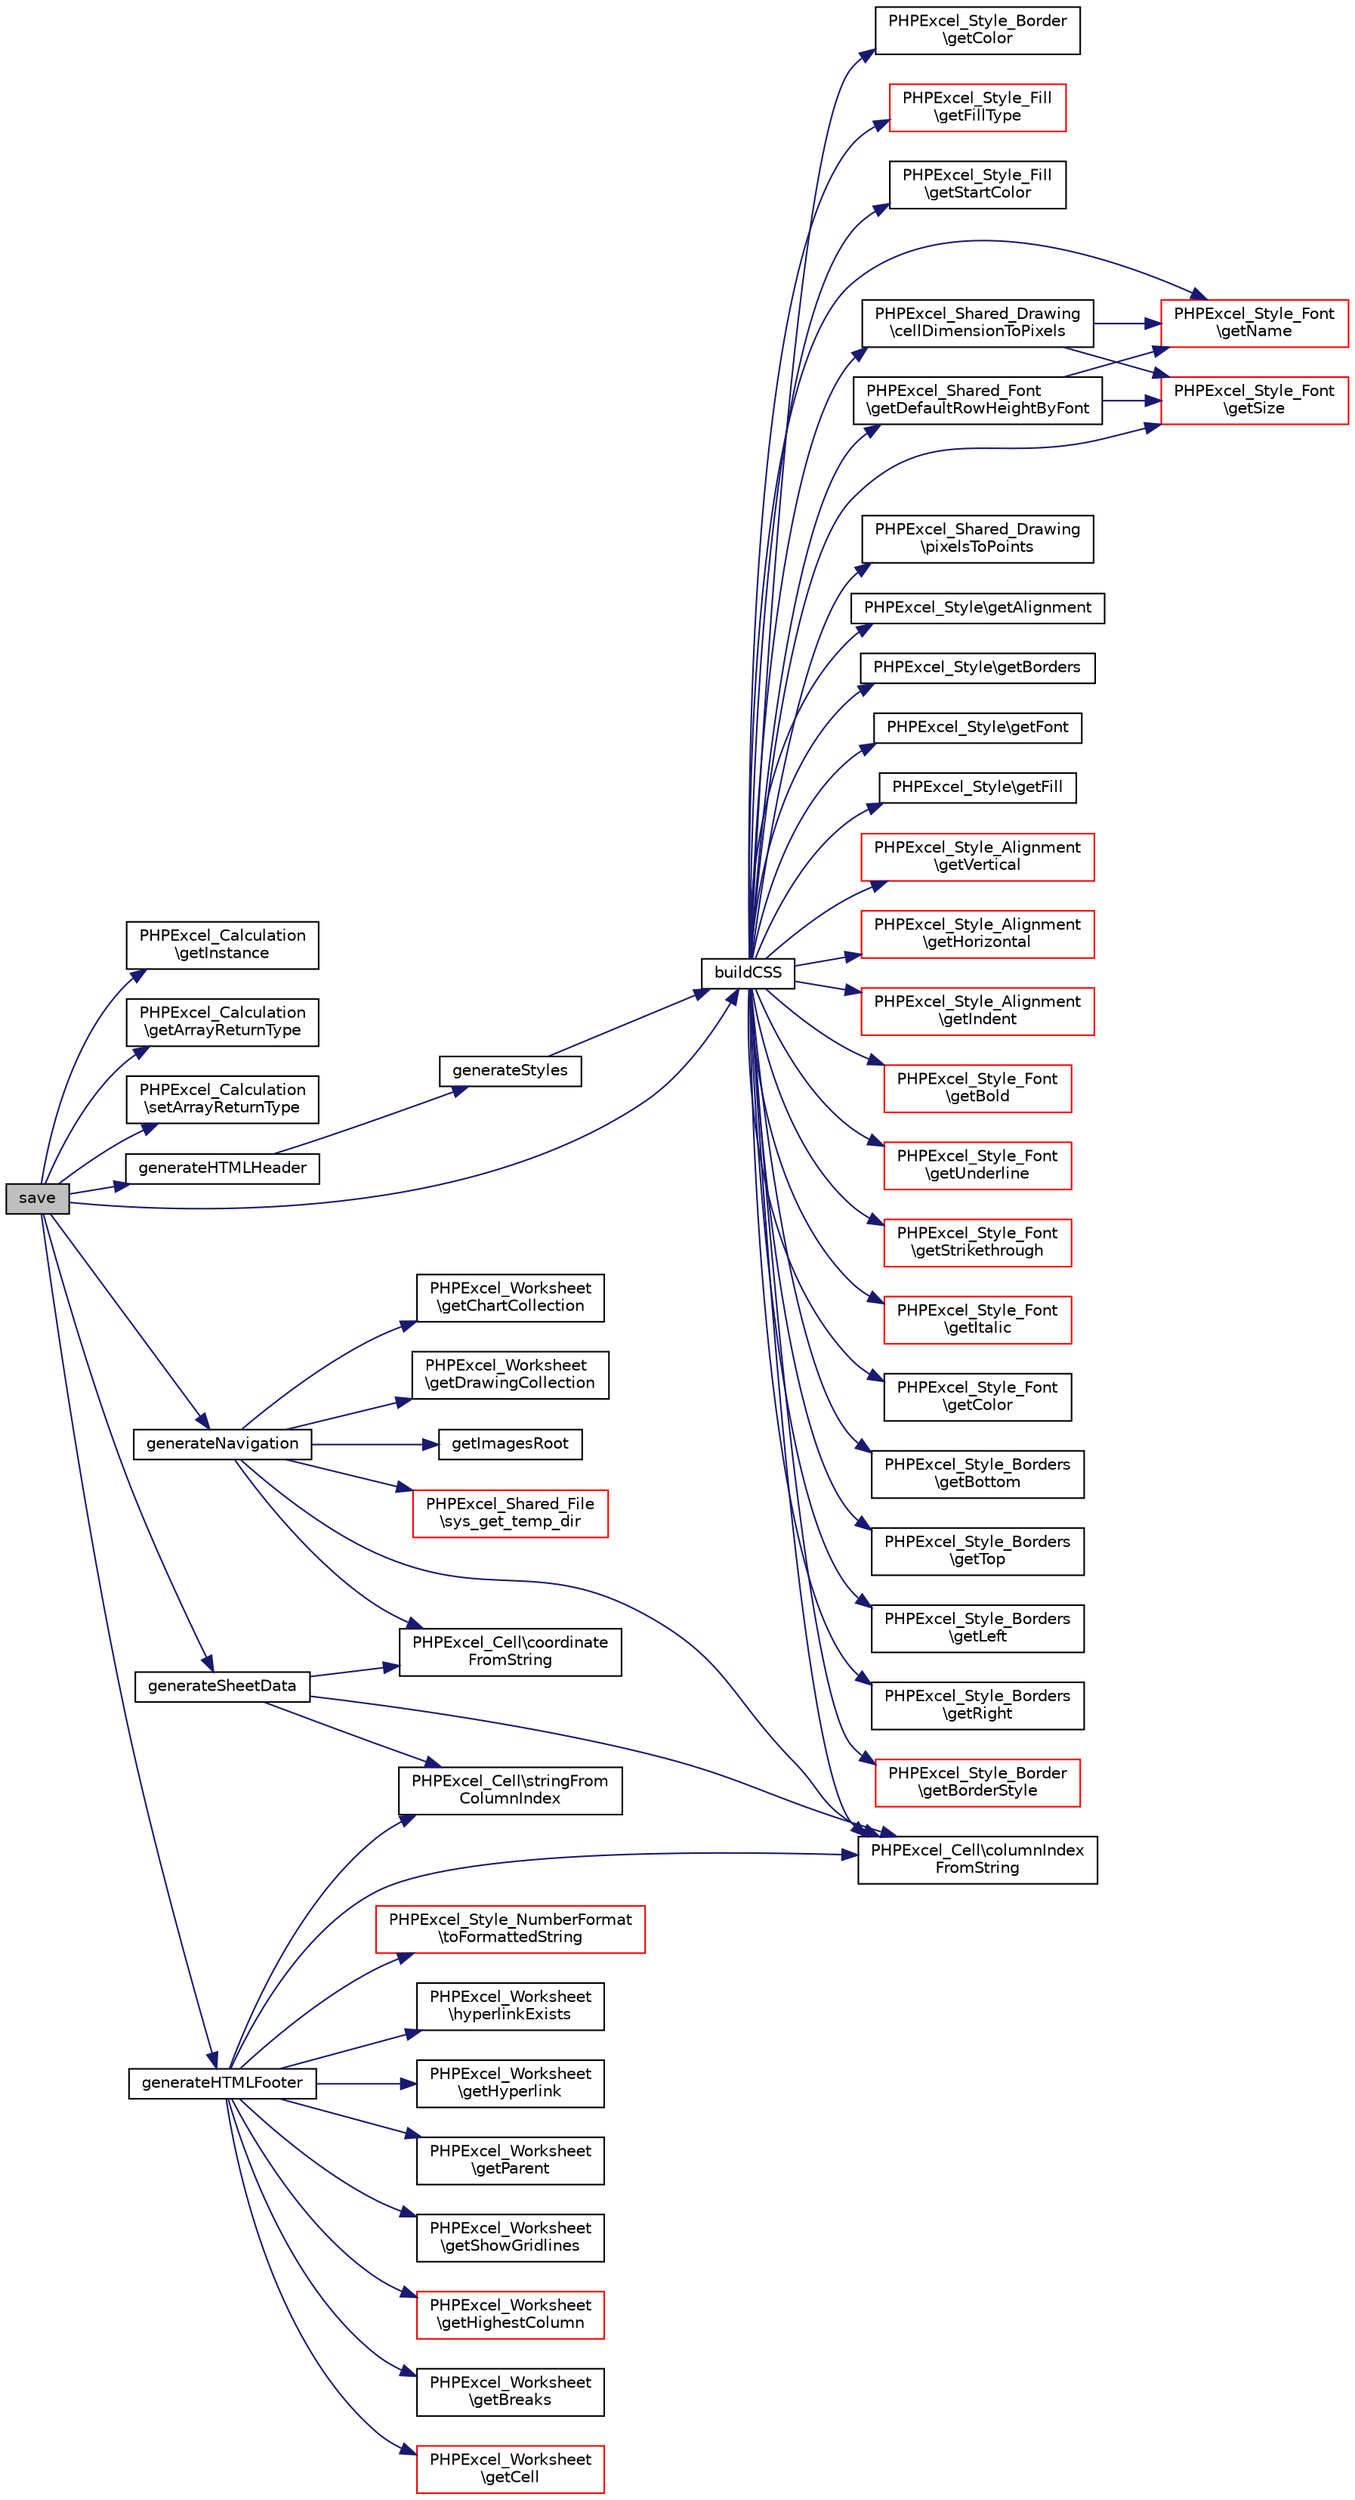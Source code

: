 digraph "save"
{
  edge [fontname="Helvetica",fontsize="10",labelfontname="Helvetica",labelfontsize="10"];
  node [fontname="Helvetica",fontsize="10",shape=record];
  rankdir="LR";
  Node181 [label="save",height=0.2,width=0.4,color="black", fillcolor="grey75", style="filled", fontcolor="black"];
  Node181 -> Node182 [color="midnightblue",fontsize="10",style="solid",fontname="Helvetica"];
  Node182 [label="PHPExcel_Calculation\l\\getInstance",height=0.2,width=0.4,color="black", fillcolor="white", style="filled",URL="$class_p_h_p_excel___calculation.html#a8bfbadeff4d146fadfef867cd1f5526d"];
  Node181 -> Node183 [color="midnightblue",fontsize="10",style="solid",fontname="Helvetica"];
  Node183 [label="PHPExcel_Calculation\l\\getArrayReturnType",height=0.2,width=0.4,color="black", fillcolor="white", style="filled",URL="$class_p_h_p_excel___calculation.html#a7da5ac6c3e8ce1a9cd9e9d358edab0da"];
  Node181 -> Node184 [color="midnightblue",fontsize="10",style="solid",fontname="Helvetica"];
  Node184 [label="PHPExcel_Calculation\l\\setArrayReturnType",height=0.2,width=0.4,color="black", fillcolor="white", style="filled",URL="$class_p_h_p_excel___calculation.html#abb388070bc402b8fb947320520dc774c"];
  Node181 -> Node185 [color="midnightblue",fontsize="10",style="solid",fontname="Helvetica"];
  Node185 [label="buildCSS",height=0.2,width=0.4,color="black", fillcolor="white", style="filled",URL="$class_p_h_p_excel___writer___h_t_m_l.html#a3f8fdb7ac7b7089f7b8ca365afbba79f"];
  Node185 -> Node186 [color="midnightblue",fontsize="10",style="solid",fontname="Helvetica"];
  Node186 [label="PHPExcel_Cell\\columnIndex\lFromString",height=0.2,width=0.4,color="black", fillcolor="white", style="filled",URL="$class_p_h_p_excel___cell.html#a492724422ceefe1d16ed2a8997a0a489"];
  Node185 -> Node187 [color="midnightblue",fontsize="10",style="solid",fontname="Helvetica"];
  Node187 [label="PHPExcel_Shared_Drawing\l\\cellDimensionToPixels",height=0.2,width=0.4,color="black", fillcolor="white", style="filled",URL="$class_p_h_p_excel___shared___drawing.html#ad277ad1275f65facccdb5786d244519f"];
  Node187 -> Node188 [color="midnightblue",fontsize="10",style="solid",fontname="Helvetica"];
  Node188 [label="PHPExcel_Style_Font\l\\getName",height=0.2,width=0.4,color="red", fillcolor="white", style="filled",URL="$class_p_h_p_excel___style___font.html#a3d0963e68bb313b163a73f2803c64600"];
  Node187 -> Node190 [color="midnightblue",fontsize="10",style="solid",fontname="Helvetica"];
  Node190 [label="PHPExcel_Style_Font\l\\getSize",height=0.2,width=0.4,color="red", fillcolor="white", style="filled",URL="$class_p_h_p_excel___style___font.html#a75cce10cdf81be6dc84881c28b3379b7"];
  Node185 -> Node191 [color="midnightblue",fontsize="10",style="solid",fontname="Helvetica"];
  Node191 [label="PHPExcel_Shared_Drawing\l\\pixelsToPoints",height=0.2,width=0.4,color="black", fillcolor="white", style="filled",URL="$class_p_h_p_excel___shared___drawing.html#aba1a5dae5db4c29931213aebd520c79f"];
  Node185 -> Node192 [color="midnightblue",fontsize="10",style="solid",fontname="Helvetica"];
  Node192 [label="PHPExcel_Shared_Font\l\\getDefaultRowHeightByFont",height=0.2,width=0.4,color="black", fillcolor="white", style="filled",URL="$class_p_h_p_excel___shared___font.html#a7fdb715cc4d872ef8b3fd2a633ff4876"];
  Node192 -> Node188 [color="midnightblue",fontsize="10",style="solid",fontname="Helvetica"];
  Node192 -> Node190 [color="midnightblue",fontsize="10",style="solid",fontname="Helvetica"];
  Node185 -> Node193 [color="midnightblue",fontsize="10",style="solid",fontname="Helvetica"];
  Node193 [label="PHPExcel_Style\\getAlignment",height=0.2,width=0.4,color="black", fillcolor="white", style="filled",URL="$class_p_h_p_excel___style.html#a1fcacc30e51454559b9671bc0463cac9"];
  Node185 -> Node194 [color="midnightblue",fontsize="10",style="solid",fontname="Helvetica"];
  Node194 [label="PHPExcel_Style\\getBorders",height=0.2,width=0.4,color="black", fillcolor="white", style="filled",URL="$class_p_h_p_excel___style.html#a6e352bc82dfb6fa068d43686e827e329"];
  Node185 -> Node195 [color="midnightblue",fontsize="10",style="solid",fontname="Helvetica"];
  Node195 [label="PHPExcel_Style\\getFont",height=0.2,width=0.4,color="black", fillcolor="white", style="filled",URL="$class_p_h_p_excel___style.html#af2469ce4ebc6317428d2bf86fe7f205f"];
  Node185 -> Node196 [color="midnightblue",fontsize="10",style="solid",fontname="Helvetica"];
  Node196 [label="PHPExcel_Style\\getFill",height=0.2,width=0.4,color="black", fillcolor="white", style="filled",URL="$class_p_h_p_excel___style.html#abf22867fc5c2800db66044f70c21105c"];
  Node185 -> Node197 [color="midnightblue",fontsize="10",style="solid",fontname="Helvetica"];
  Node197 [label="PHPExcel_Style_Alignment\l\\getVertical",height=0.2,width=0.4,color="red", fillcolor="white", style="filled",URL="$class_p_h_p_excel___style___alignment.html#af7fdbcec55ff03901749f0d38c8e1680"];
  Node185 -> Node199 [color="midnightblue",fontsize="10",style="solid",fontname="Helvetica"];
  Node199 [label="PHPExcel_Style_Alignment\l\\getHorizontal",height=0.2,width=0.4,color="red", fillcolor="white", style="filled",URL="$class_p_h_p_excel___style___alignment.html#a4f6993457027c2e85be7d4aa9c3c1c7c"];
  Node185 -> Node200 [color="midnightblue",fontsize="10",style="solid",fontname="Helvetica"];
  Node200 [label="PHPExcel_Style_Alignment\l\\getIndent",height=0.2,width=0.4,color="red", fillcolor="white", style="filled",URL="$class_p_h_p_excel___style___alignment.html#a0a09e0110a81470ca7791be5738f353f"];
  Node185 -> Node201 [color="midnightblue",fontsize="10",style="solid",fontname="Helvetica"];
  Node201 [label="PHPExcel_Style_Font\l\\getBold",height=0.2,width=0.4,color="red", fillcolor="white", style="filled",URL="$class_p_h_p_excel___style___font.html#a57537d7ea7b84fffb127c2e596187ba4"];
  Node185 -> Node202 [color="midnightblue",fontsize="10",style="solid",fontname="Helvetica"];
  Node202 [label="PHPExcel_Style_Font\l\\getUnderline",height=0.2,width=0.4,color="red", fillcolor="white", style="filled",URL="$class_p_h_p_excel___style___font.html#a6cd36039ad06b8ef5390c3193aca3858"];
  Node185 -> Node203 [color="midnightblue",fontsize="10",style="solid",fontname="Helvetica"];
  Node203 [label="PHPExcel_Style_Font\l\\getStrikethrough",height=0.2,width=0.4,color="red", fillcolor="white", style="filled",URL="$class_p_h_p_excel___style___font.html#a3a2e793bb81c0626c8b841c02fa1cf31"];
  Node185 -> Node204 [color="midnightblue",fontsize="10",style="solid",fontname="Helvetica"];
  Node204 [label="PHPExcel_Style_Font\l\\getItalic",height=0.2,width=0.4,color="red", fillcolor="white", style="filled",URL="$class_p_h_p_excel___style___font.html#aa8ac8f3e49a635d5d1af80f558ad0d35"];
  Node185 -> Node205 [color="midnightblue",fontsize="10",style="solid",fontname="Helvetica"];
  Node205 [label="PHPExcel_Style_Font\l\\getColor",height=0.2,width=0.4,color="black", fillcolor="white", style="filled",URL="$class_p_h_p_excel___style___font.html#aa8642511e4effd1b9ff80c64ff788cfd"];
  Node185 -> Node188 [color="midnightblue",fontsize="10",style="solid",fontname="Helvetica"];
  Node185 -> Node190 [color="midnightblue",fontsize="10",style="solid",fontname="Helvetica"];
  Node185 -> Node206 [color="midnightblue",fontsize="10",style="solid",fontname="Helvetica"];
  Node206 [label="PHPExcel_Style_Borders\l\\getBottom",height=0.2,width=0.4,color="black", fillcolor="white", style="filled",URL="$class_p_h_p_excel___style___borders.html#aca588c79ee8446ebbcefbbd52258f0eb"];
  Node185 -> Node207 [color="midnightblue",fontsize="10",style="solid",fontname="Helvetica"];
  Node207 [label="PHPExcel_Style_Borders\l\\getTop",height=0.2,width=0.4,color="black", fillcolor="white", style="filled",URL="$class_p_h_p_excel___style___borders.html#ac792c72f58f9f30b7a5904839346d9d6"];
  Node185 -> Node208 [color="midnightblue",fontsize="10",style="solid",fontname="Helvetica"];
  Node208 [label="PHPExcel_Style_Borders\l\\getLeft",height=0.2,width=0.4,color="black", fillcolor="white", style="filled",URL="$class_p_h_p_excel___style___borders.html#ac69f056fdd8d8f682eea8356fa4c77cc"];
  Node185 -> Node209 [color="midnightblue",fontsize="10",style="solid",fontname="Helvetica"];
  Node209 [label="PHPExcel_Style_Borders\l\\getRight",height=0.2,width=0.4,color="black", fillcolor="white", style="filled",URL="$class_p_h_p_excel___style___borders.html#a8a52dd23c077914ed92b81d74bc0a279"];
  Node185 -> Node210 [color="midnightblue",fontsize="10",style="solid",fontname="Helvetica"];
  Node210 [label="PHPExcel_Style_Border\l\\getBorderStyle",height=0.2,width=0.4,color="red", fillcolor="white", style="filled",URL="$class_p_h_p_excel___style___border.html#a008ae4d2152b63cf539a49b341b10361"];
  Node185 -> Node212 [color="midnightblue",fontsize="10",style="solid",fontname="Helvetica"];
  Node212 [label="PHPExcel_Style_Border\l\\getColor",height=0.2,width=0.4,color="black", fillcolor="white", style="filled",URL="$class_p_h_p_excel___style___border.html#aa8642511e4effd1b9ff80c64ff788cfd"];
  Node185 -> Node213 [color="midnightblue",fontsize="10",style="solid",fontname="Helvetica"];
  Node213 [label="PHPExcel_Style_Fill\l\\getFillType",height=0.2,width=0.4,color="red", fillcolor="white", style="filled",URL="$class_p_h_p_excel___style___fill.html#ab569bc8490a93450228f560939838d41"];
  Node185 -> Node215 [color="midnightblue",fontsize="10",style="solid",fontname="Helvetica"];
  Node215 [label="PHPExcel_Style_Fill\l\\getStartColor",height=0.2,width=0.4,color="black", fillcolor="white", style="filled",URL="$class_p_h_p_excel___style___fill.html#afcfd4bab1770ea9047623d60c6f5cc6a"];
  Node181 -> Node216 [color="midnightblue",fontsize="10",style="solid",fontname="Helvetica"];
  Node216 [label="generateHTMLHeader",height=0.2,width=0.4,color="black", fillcolor="white", style="filled",URL="$class_p_h_p_excel___writer___h_t_m_l.html#a4290ffdb5e8165cee74ba333620f56e9"];
  Node216 -> Node217 [color="midnightblue",fontsize="10",style="solid",fontname="Helvetica"];
  Node217 [label="generateStyles",height=0.2,width=0.4,color="black", fillcolor="white", style="filled",URL="$class_p_h_p_excel___writer___h_t_m_l.html#ae6002be0e346a33c8f65d034dc93158e"];
  Node217 -> Node185 [color="midnightblue",fontsize="10",style="solid",fontname="Helvetica"];
  Node181 -> Node218 [color="midnightblue",fontsize="10",style="solid",fontname="Helvetica"];
  Node218 [label="generateNavigation",height=0.2,width=0.4,color="black", fillcolor="white", style="filled",URL="$class_p_h_p_excel___writer___h_t_m_l.html#a61213550a8fd19e7e725f481b22a8dd9"];
  Node218 -> Node219 [color="midnightblue",fontsize="10",style="solid",fontname="Helvetica"];
  Node219 [label="PHPExcel_Worksheet\l\\getChartCollection",height=0.2,width=0.4,color="black", fillcolor="white", style="filled",URL="$class_p_h_p_excel___worksheet.html#adc666c82d363da3ff4ccdf6bd7c8378a"];
  Node218 -> Node220 [color="midnightblue",fontsize="10",style="solid",fontname="Helvetica"];
  Node220 [label="PHPExcel_Cell\\coordinate\lFromString",height=0.2,width=0.4,color="black", fillcolor="white", style="filled",URL="$class_p_h_p_excel___cell.html#a81e3469df94f7b5a1f5d9064575280a3"];
  Node218 -> Node186 [color="midnightblue",fontsize="10",style="solid",fontname="Helvetica"];
  Node218 -> Node221 [color="midnightblue",fontsize="10",style="solid",fontname="Helvetica"];
  Node221 [label="PHPExcel_Worksheet\l\\getDrawingCollection",height=0.2,width=0.4,color="black", fillcolor="white", style="filled",URL="$class_p_h_p_excel___worksheet.html#a45715f0e794ca4a0cccd5753f69346f4"];
  Node218 -> Node222 [color="midnightblue",fontsize="10",style="solid",fontname="Helvetica"];
  Node222 [label="getImagesRoot",height=0.2,width=0.4,color="black", fillcolor="white", style="filled",URL="$class_p_h_p_excel___writer___h_t_m_l.html#abfe43f157ae79b2413a95a6e98caa6ab"];
  Node218 -> Node223 [color="midnightblue",fontsize="10",style="solid",fontname="Helvetica"];
  Node223 [label="PHPExcel_Shared_File\l\\sys_get_temp_dir",height=0.2,width=0.4,color="red", fillcolor="white", style="filled",URL="$class_p_h_p_excel___shared___file.html#ace631d4bfe98296fe65c34b0bf50f2e3"];
  Node181 -> Node226 [color="midnightblue",fontsize="10",style="solid",fontname="Helvetica"];
  Node226 [label="generateSheetData",height=0.2,width=0.4,color="black", fillcolor="white", style="filled",URL="$class_p_h_p_excel___writer___h_t_m_l.html#a134e02ed76c4af08a9a21cc222bf6636"];
  Node226 -> Node220 [color="midnightblue",fontsize="10",style="solid",fontname="Helvetica"];
  Node226 -> Node186 [color="midnightblue",fontsize="10",style="solid",fontname="Helvetica"];
  Node226 -> Node227 [color="midnightblue",fontsize="10",style="solid",fontname="Helvetica"];
  Node227 [label="PHPExcel_Cell\\stringFrom\lColumnIndex",height=0.2,width=0.4,color="black", fillcolor="white", style="filled",URL="$class_p_h_p_excel___cell.html#ab5501b4cf2f8cd0af389ad4096fb9387"];
  Node181 -> Node228 [color="midnightblue",fontsize="10",style="solid",fontname="Helvetica"];
  Node228 [label="generateHTMLFooter",height=0.2,width=0.4,color="black", fillcolor="white", style="filled",URL="$class_p_h_p_excel___writer___h_t_m_l.html#a388332afad5cf5a153a179c4a83e4bae"];
  Node228 -> Node229 [color="midnightblue",fontsize="10",style="solid",fontname="Helvetica"];
  Node229 [label="PHPExcel_Worksheet\l\\getParent",height=0.2,width=0.4,color="black", fillcolor="white", style="filled",URL="$class_p_h_p_excel___worksheet.html#a95ecaee3537b1ad29b04ef383a57bbae"];
  Node228 -> Node230 [color="midnightblue",fontsize="10",style="solid",fontname="Helvetica"];
  Node230 [label="PHPExcel_Worksheet\l\\getShowGridlines",height=0.2,width=0.4,color="black", fillcolor="white", style="filled",URL="$class_p_h_p_excel___worksheet.html#a3d6aee32f8f9567bf787f48c887079d7"];
  Node228 -> Node186 [color="midnightblue",fontsize="10",style="solid",fontname="Helvetica"];
  Node228 -> Node231 [color="midnightblue",fontsize="10",style="solid",fontname="Helvetica"];
  Node231 [label="PHPExcel_Worksheet\l\\getHighestColumn",height=0.2,width=0.4,color="red", fillcolor="white", style="filled",URL="$class_p_h_p_excel___worksheet.html#ad3c18234404cb06b8ee10126a0091aeb"];
  Node228 -> Node233 [color="midnightblue",fontsize="10",style="solid",fontname="Helvetica"];
  Node233 [label="PHPExcel_Worksheet\l\\getBreaks",height=0.2,width=0.4,color="black", fillcolor="white", style="filled",URL="$class_p_h_p_excel___worksheet.html#a78b2e2949be23b7c9a4357e0af1768e2"];
  Node228 -> Node234 [color="midnightblue",fontsize="10",style="solid",fontname="Helvetica"];
  Node234 [label="PHPExcel_Worksheet\l\\getCell",height=0.2,width=0.4,color="red", fillcolor="white", style="filled",URL="$class_p_h_p_excel___worksheet.html#a5e123e9c143c05385794d280bbd5dd0c"];
  Node228 -> Node227 [color="midnightblue",fontsize="10",style="solid",fontname="Helvetica"];
  Node228 -> Node237 [color="midnightblue",fontsize="10",style="solid",fontname="Helvetica"];
  Node237 [label="PHPExcel_Style_NumberFormat\l\\toFormattedString",height=0.2,width=0.4,color="red", fillcolor="white", style="filled",URL="$class_p_h_p_excel___style___number_format.html#a78fee7c5b1981f509fa3bc02864722c0"];
  Node228 -> Node241 [color="midnightblue",fontsize="10",style="solid",fontname="Helvetica"];
  Node241 [label="PHPExcel_Worksheet\l\\hyperlinkExists",height=0.2,width=0.4,color="black", fillcolor="white", style="filled",URL="$class_p_h_p_excel___worksheet.html#a1cecf182df6af784494ec64989e54bd0"];
  Node228 -> Node242 [color="midnightblue",fontsize="10",style="solid",fontname="Helvetica"];
  Node242 [label="PHPExcel_Worksheet\l\\getHyperlink",height=0.2,width=0.4,color="black", fillcolor="white", style="filled",URL="$class_p_h_p_excel___worksheet.html#aff848793bf723d7f3c97ff71082c7fd8"];
}
